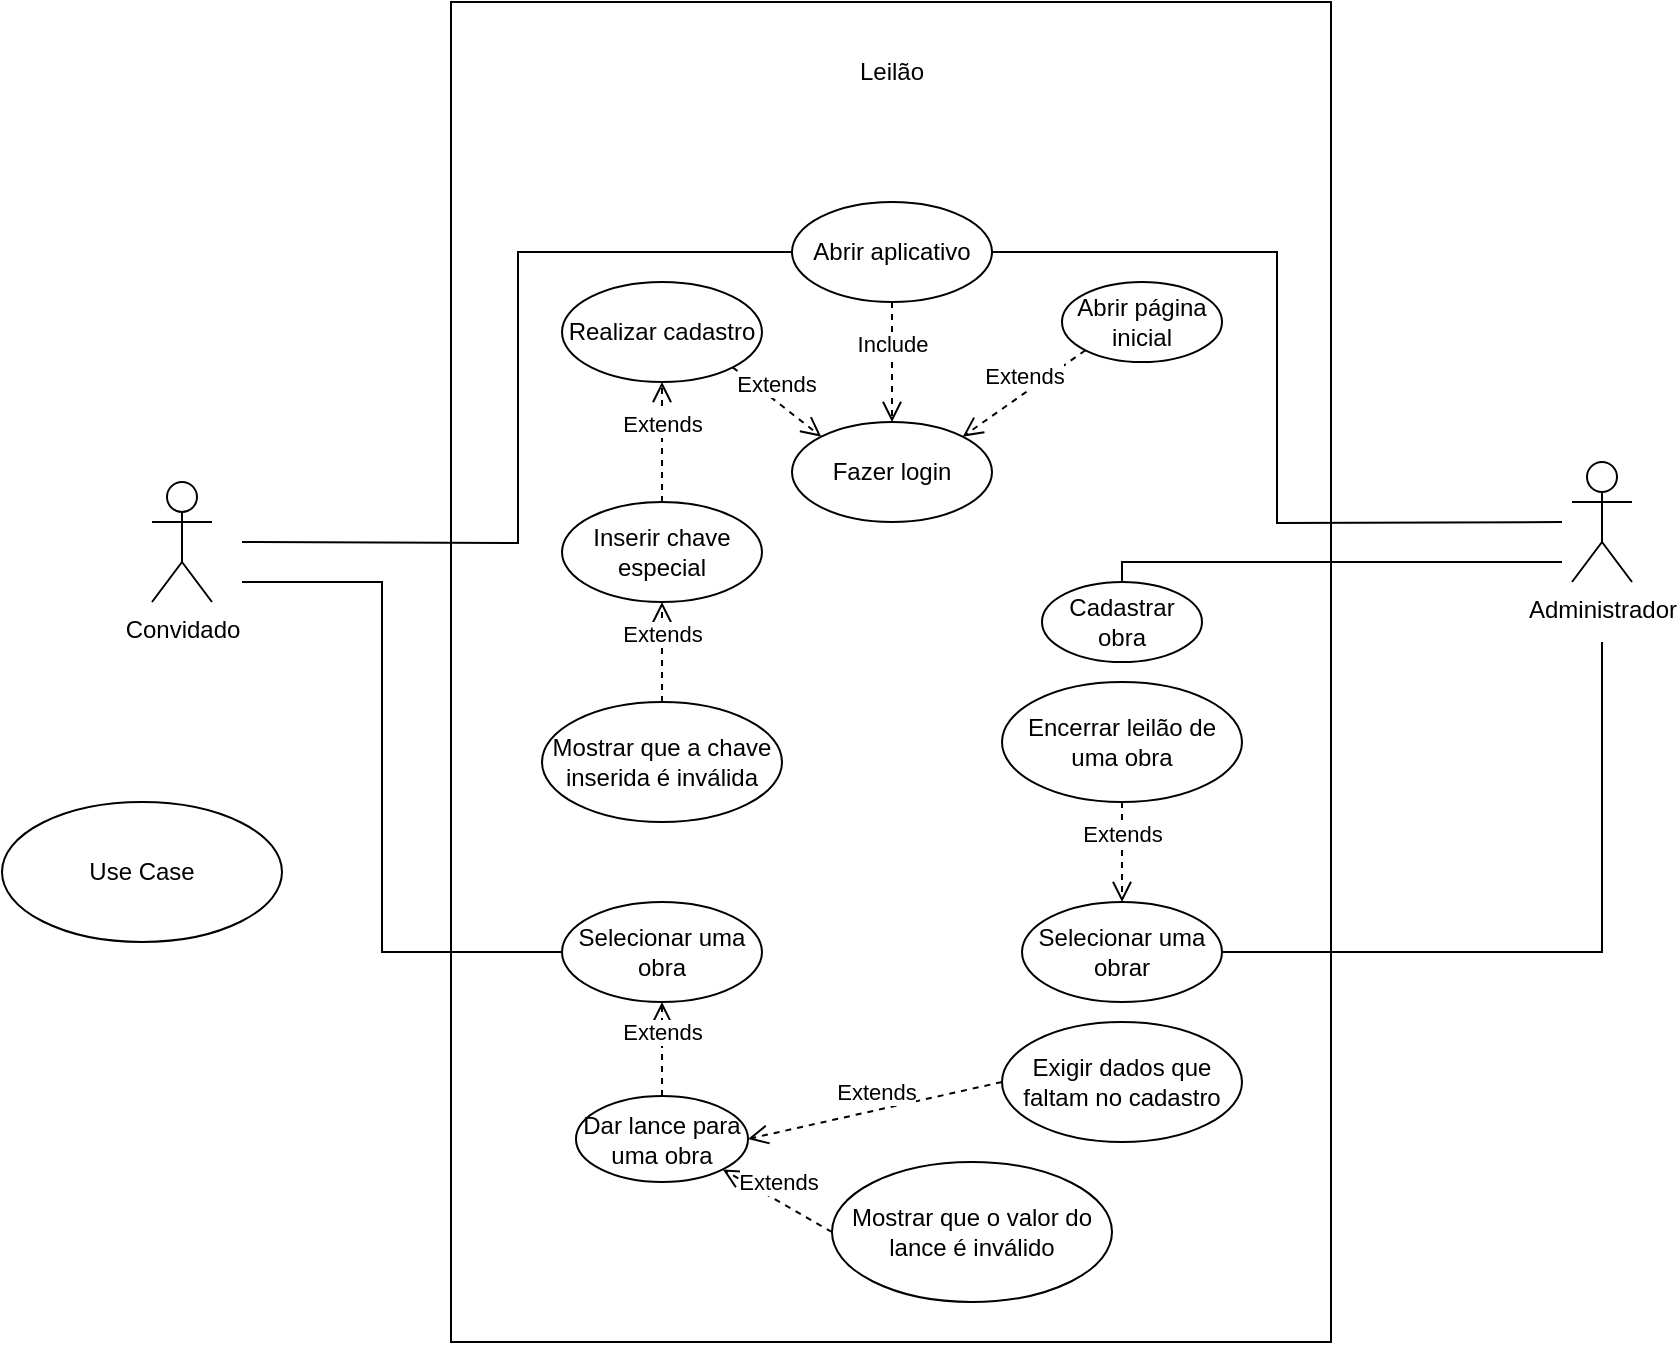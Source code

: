 <mxfile version="15.9.1" type="github">
  <diagram id="n-ouX8FRdQP33tNR-GNY" name="Page-1">
    <mxGraphModel dx="1021" dy="584" grid="1" gridSize="10" guides="1" tooltips="1" connect="1" arrows="1" fold="1" page="1" pageScale="1" pageWidth="1169" pageHeight="827" math="0" shadow="0">
      <root>
        <mxCell id="0" />
        <mxCell id="1" parent="0" />
        <mxCell id="3aPcWrjvERvybHav6zYZ-3" value="" style="html=1;" vertex="1" parent="1">
          <mxGeometry x="364.5" y="210" width="440" height="670" as="geometry" />
        </mxCell>
        <mxCell id="3aPcWrjvERvybHav6zYZ-8" style="edgeStyle=orthogonalEdgeStyle;rounded=0;orthogonalLoop=1;jettySize=auto;html=1;entryX=0;entryY=0.5;entryDx=0;entryDy=0;endArrow=none;endFill=0;" edge="1" parent="1" target="3aPcWrjvERvybHav6zYZ-6">
          <mxGeometry relative="1" as="geometry">
            <mxPoint x="260" y="480" as="sourcePoint" />
          </mxGeometry>
        </mxCell>
        <mxCell id="3aPcWrjvERvybHav6zYZ-36" style="edgeStyle=orthogonalEdgeStyle;rounded=0;orthogonalLoop=1;jettySize=auto;html=1;entryX=0;entryY=0.5;entryDx=0;entryDy=0;endArrow=none;endFill=0;" edge="1" parent="1" target="3aPcWrjvERvybHav6zYZ-35">
          <mxGeometry relative="1" as="geometry">
            <mxPoint x="260" y="500" as="sourcePoint" />
            <Array as="points">
              <mxPoint x="260" y="500" />
              <mxPoint x="330" y="500" />
              <mxPoint x="330" y="685" />
            </Array>
          </mxGeometry>
        </mxCell>
        <mxCell id="3aPcWrjvERvybHav6zYZ-1" value="Convidado" style="shape=umlActor;verticalLabelPosition=bottom;verticalAlign=top;html=1;" vertex="1" parent="1">
          <mxGeometry x="215" y="450" width="30" height="60" as="geometry" />
        </mxCell>
        <mxCell id="3aPcWrjvERvybHav6zYZ-9" style="edgeStyle=orthogonalEdgeStyle;rounded=0;orthogonalLoop=1;jettySize=auto;html=1;entryX=1;entryY=0.5;entryDx=0;entryDy=0;endArrow=none;endFill=0;" edge="1" parent="1" target="3aPcWrjvERvybHav6zYZ-6">
          <mxGeometry relative="1" as="geometry">
            <mxPoint x="920" y="470" as="sourcePoint" />
          </mxGeometry>
        </mxCell>
        <mxCell id="3aPcWrjvERvybHav6zYZ-30" style="edgeStyle=orthogonalEdgeStyle;rounded=0;orthogonalLoop=1;jettySize=auto;html=1;endArrow=none;endFill=0;" edge="1" parent="1" target="3aPcWrjvERvybHav6zYZ-29">
          <mxGeometry relative="1" as="geometry">
            <mxPoint x="920" y="490" as="sourcePoint" />
            <Array as="points">
              <mxPoint x="700" y="490" />
            </Array>
          </mxGeometry>
        </mxCell>
        <mxCell id="3aPcWrjvERvybHav6zYZ-38" style="edgeStyle=orthogonalEdgeStyle;rounded=0;orthogonalLoop=1;jettySize=auto;html=1;entryX=1;entryY=0.5;entryDx=0;entryDy=0;endArrow=none;endFill=0;" edge="1" parent="1" target="3aPcWrjvERvybHav6zYZ-37">
          <mxGeometry relative="1" as="geometry">
            <mxPoint x="940" y="530" as="sourcePoint" />
            <Array as="points">
              <mxPoint x="940" y="685" />
            </Array>
          </mxGeometry>
        </mxCell>
        <mxCell id="3aPcWrjvERvybHav6zYZ-2" value="Administrador" style="shape=umlActor;verticalLabelPosition=bottom;verticalAlign=top;html=1;" vertex="1" parent="1">
          <mxGeometry x="925" y="440" width="30" height="60" as="geometry" />
        </mxCell>
        <mxCell id="3aPcWrjvERvybHav6zYZ-5" value="Leilão" style="text;html=1;strokeColor=none;fillColor=none;align=center;verticalAlign=middle;whiteSpace=wrap;rounded=0;" vertex="1" parent="1">
          <mxGeometry x="555" y="230" width="60" height="30" as="geometry" />
        </mxCell>
        <mxCell id="3aPcWrjvERvybHav6zYZ-6" value="Abrir aplicativo" style="ellipse;whiteSpace=wrap;html=1;" vertex="1" parent="1">
          <mxGeometry x="535" y="310" width="100" height="50" as="geometry" />
        </mxCell>
        <mxCell id="3aPcWrjvERvybHav6zYZ-10" value="Use Case" style="ellipse;whiteSpace=wrap;html=1;" vertex="1" parent="1">
          <mxGeometry x="140" y="610" width="140" height="70" as="geometry" />
        </mxCell>
        <mxCell id="3aPcWrjvERvybHav6zYZ-11" value="Fazer login" style="ellipse;whiteSpace=wrap;html=1;" vertex="1" parent="1">
          <mxGeometry x="535" y="420" width="100" height="50" as="geometry" />
        </mxCell>
        <mxCell id="3aPcWrjvERvybHav6zYZ-13" value="Include" style="html=1;verticalAlign=bottom;endArrow=open;dashed=1;endSize=8;rounded=0;entryX=0.5;entryY=0;entryDx=0;entryDy=0;exitX=0.5;exitY=1;exitDx=0;exitDy=0;" edge="1" parent="1" source="3aPcWrjvERvybHav6zYZ-6" target="3aPcWrjvERvybHav6zYZ-11">
          <mxGeometry relative="1" as="geometry">
            <mxPoint x="660" y="370" as="sourcePoint" />
            <mxPoint x="580" y="370" as="targetPoint" />
          </mxGeometry>
        </mxCell>
        <mxCell id="3aPcWrjvERvybHav6zYZ-15" value="Realizar cadastro" style="ellipse;whiteSpace=wrap;html=1;" vertex="1" parent="1">
          <mxGeometry x="420" y="350" width="100" height="50" as="geometry" />
        </mxCell>
        <mxCell id="3aPcWrjvERvybHav6zYZ-16" value="Extends" style="html=1;verticalAlign=bottom;endArrow=open;dashed=1;endSize=8;rounded=0;entryX=0;entryY=0;entryDx=0;entryDy=0;exitX=1;exitY=1;exitDx=0;exitDy=0;" edge="1" parent="1" source="3aPcWrjvERvybHav6zYZ-15" target="3aPcWrjvERvybHav6zYZ-11">
          <mxGeometry relative="1" as="geometry">
            <mxPoint x="530" y="450" as="sourcePoint" />
            <mxPoint x="450" y="450" as="targetPoint" />
          </mxGeometry>
        </mxCell>
        <mxCell id="3aPcWrjvERvybHav6zYZ-18" value="Inserir chave especial" style="ellipse;whiteSpace=wrap;html=1;" vertex="1" parent="1">
          <mxGeometry x="420" y="460" width="100" height="50" as="geometry" />
        </mxCell>
        <mxCell id="3aPcWrjvERvybHav6zYZ-19" value="Extends" style="html=1;verticalAlign=bottom;endArrow=open;dashed=1;endSize=8;rounded=0;exitX=0.5;exitY=0;exitDx=0;exitDy=0;entryX=0.5;entryY=1;entryDx=0;entryDy=0;" edge="1" parent="1" source="3aPcWrjvERvybHav6zYZ-18" target="3aPcWrjvERvybHav6zYZ-15">
          <mxGeometry relative="1" as="geometry">
            <mxPoint x="530" y="430" as="sourcePoint" />
            <mxPoint x="450" y="430" as="targetPoint" />
          </mxGeometry>
        </mxCell>
        <mxCell id="3aPcWrjvERvybHav6zYZ-22" value="Mostrar que a chave inserida é inválida" style="ellipse;whiteSpace=wrap;html=1;" vertex="1" parent="1">
          <mxGeometry x="410" y="560" width="120" height="60" as="geometry" />
        </mxCell>
        <mxCell id="3aPcWrjvERvybHav6zYZ-23" value="Extends" style="html=1;verticalAlign=bottom;endArrow=open;dashed=1;endSize=8;rounded=0;exitX=0.5;exitY=0;exitDx=0;exitDy=0;entryX=0.5;entryY=1;entryDx=0;entryDy=0;" edge="1" parent="1" source="3aPcWrjvERvybHav6zYZ-22" target="3aPcWrjvERvybHav6zYZ-18">
          <mxGeometry relative="1" as="geometry">
            <mxPoint x="490" y="540" as="sourcePoint" />
            <mxPoint x="410" y="540" as="targetPoint" />
          </mxGeometry>
        </mxCell>
        <mxCell id="3aPcWrjvERvybHav6zYZ-26" value="Abrir página inicial" style="ellipse;whiteSpace=wrap;html=1;" vertex="1" parent="1">
          <mxGeometry x="670" y="350" width="80" height="40" as="geometry" />
        </mxCell>
        <mxCell id="3aPcWrjvERvybHav6zYZ-27" value="Extends" style="html=1;verticalAlign=bottom;endArrow=open;dashed=1;endSize=8;rounded=0;entryX=1;entryY=0;entryDx=0;entryDy=0;exitX=0;exitY=1;exitDx=0;exitDy=0;" edge="1" parent="1" source="3aPcWrjvERvybHav6zYZ-26" target="3aPcWrjvERvybHav6zYZ-11">
          <mxGeometry relative="1" as="geometry">
            <mxPoint x="730" y="440" as="sourcePoint" />
            <mxPoint x="650" y="440" as="targetPoint" />
          </mxGeometry>
        </mxCell>
        <mxCell id="3aPcWrjvERvybHav6zYZ-29" value="Cadastrar obra" style="ellipse;whiteSpace=wrap;html=1;" vertex="1" parent="1">
          <mxGeometry x="660" y="500" width="80" height="40" as="geometry" />
        </mxCell>
        <mxCell id="3aPcWrjvERvybHav6zYZ-32" value="Encerrar leilão de uma obra" style="ellipse;whiteSpace=wrap;html=1;" vertex="1" parent="1">
          <mxGeometry x="640" y="550" width="120" height="60" as="geometry" />
        </mxCell>
        <mxCell id="3aPcWrjvERvybHav6zYZ-35" value="Selecionar uma obra" style="ellipse;whiteSpace=wrap;html=1;" vertex="1" parent="1">
          <mxGeometry x="420" y="660" width="100" height="50" as="geometry" />
        </mxCell>
        <mxCell id="3aPcWrjvERvybHav6zYZ-37" value="Selecionar uma obrar" style="ellipse;whiteSpace=wrap;html=1;" vertex="1" parent="1">
          <mxGeometry x="650" y="660" width="100" height="50" as="geometry" />
        </mxCell>
        <mxCell id="3aPcWrjvERvybHav6zYZ-40" value="Extends" style="html=1;verticalAlign=bottom;endArrow=open;dashed=1;endSize=8;rounded=0;entryX=0.5;entryY=0;entryDx=0;entryDy=0;exitX=0.5;exitY=1;exitDx=0;exitDy=0;" edge="1" parent="1" source="3aPcWrjvERvybHav6zYZ-32" target="3aPcWrjvERvybHav6zYZ-37">
          <mxGeometry relative="1" as="geometry">
            <mxPoint x="780" y="640" as="sourcePoint" />
            <mxPoint x="700" y="640" as="targetPoint" />
          </mxGeometry>
        </mxCell>
        <mxCell id="3aPcWrjvERvybHav6zYZ-41" value="Dar lance para uma obra" style="ellipse;whiteSpace=wrap;html=1;" vertex="1" parent="1">
          <mxGeometry x="427" y="757" width="86" height="43" as="geometry" />
        </mxCell>
        <mxCell id="3aPcWrjvERvybHav6zYZ-43" value="Extends" style="html=1;verticalAlign=bottom;endArrow=open;dashed=1;endSize=8;rounded=0;entryX=0.5;entryY=1;entryDx=0;entryDy=0;exitX=0.5;exitY=0;exitDx=0;exitDy=0;" edge="1" parent="1" source="3aPcWrjvERvybHav6zYZ-41" target="3aPcWrjvERvybHav6zYZ-35">
          <mxGeometry relative="1" as="geometry">
            <mxPoint x="520" y="730" as="sourcePoint" />
            <mxPoint x="440" y="730" as="targetPoint" />
          </mxGeometry>
        </mxCell>
        <mxCell id="3aPcWrjvERvybHav6zYZ-45" value="Mostrar que o valor do lance é inválido" style="ellipse;whiteSpace=wrap;html=1;" vertex="1" parent="1">
          <mxGeometry x="555" y="790" width="140" height="70" as="geometry" />
        </mxCell>
        <mxCell id="3aPcWrjvERvybHav6zYZ-46" value="Extends" style="html=1;verticalAlign=bottom;endArrow=open;dashed=1;endSize=8;rounded=0;entryX=1;entryY=1;entryDx=0;entryDy=0;exitX=0;exitY=0.5;exitDx=0;exitDy=0;" edge="1" parent="1" source="3aPcWrjvERvybHav6zYZ-45" target="3aPcWrjvERvybHav6zYZ-41">
          <mxGeometry relative="1" as="geometry">
            <mxPoint x="610" y="700" as="sourcePoint" />
            <mxPoint x="530" y="700" as="targetPoint" />
          </mxGeometry>
        </mxCell>
        <mxCell id="3aPcWrjvERvybHav6zYZ-49" value="Exigir dados que faltam no cadastro" style="ellipse;whiteSpace=wrap;html=1;" vertex="1" parent="1">
          <mxGeometry x="640" y="720" width="120" height="60" as="geometry" />
        </mxCell>
        <mxCell id="3aPcWrjvERvybHav6zYZ-50" value="Extends" style="html=1;verticalAlign=bottom;endArrow=open;dashed=1;endSize=8;rounded=0;entryX=1;entryY=0.5;entryDx=0;entryDy=0;exitX=0;exitY=0.5;exitDx=0;exitDy=0;" edge="1" parent="1" source="3aPcWrjvERvybHav6zYZ-49" target="3aPcWrjvERvybHav6zYZ-41">
          <mxGeometry relative="1" as="geometry">
            <mxPoint x="630" y="750" as="sourcePoint" />
            <mxPoint x="550" y="750" as="targetPoint" />
          </mxGeometry>
        </mxCell>
      </root>
    </mxGraphModel>
  </diagram>
</mxfile>
